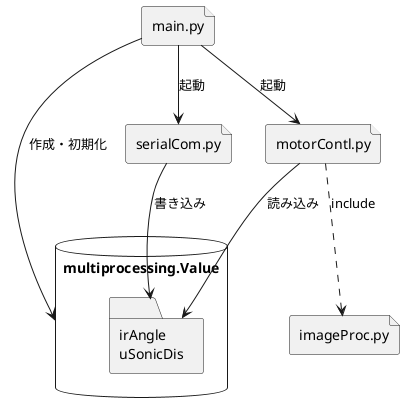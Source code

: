 @startuml FC-TRONTO_raspi

file main.py
file serialCom.py
file imageProc.py
file motorContl.py
database multiprocessing.Value {
  folder shmem [
    irAngle
    uSonicDis
  ]
}

main.py --> serialCom.py : 起動
main.py --> motorContl.py : 起動
motorContl.py ..> imageProc.py : include
main.py --> multiprocessing.Value : 作成・初期化
serialCom.py --> shmem : 書き込み
motorContl.py --> shmem : 読み込み

@enduml
